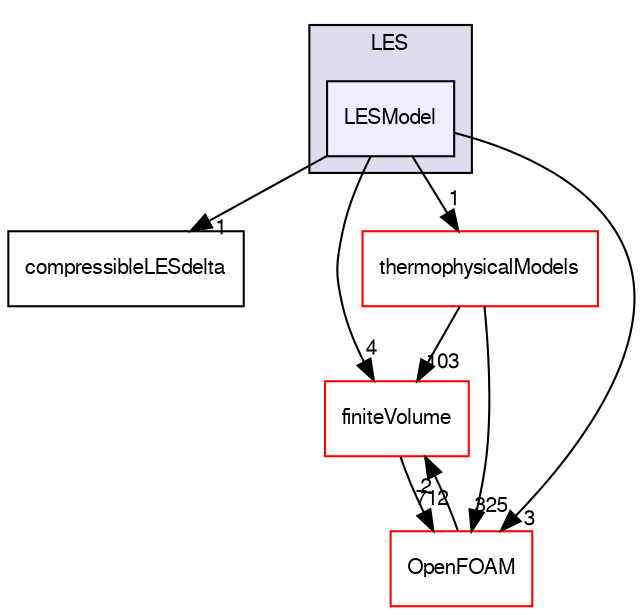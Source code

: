 digraph "src/turbulenceModels/compressible/LES/LESModel" {
  bgcolor=transparent;
  compound=true
  node [ fontsize="10", fontname="FreeSans"];
  edge [ labelfontsize="10", labelfontname="FreeSans"];
  subgraph clusterdir_943ca0c0198c4ddad648a9ecd502bcf4 {
    graph [ bgcolor="#ddddee", pencolor="black", label="LES" fontname="FreeSans", fontsize="10", URL="dir_943ca0c0198c4ddad648a9ecd502bcf4.html"]
  dir_22676bd2a9c139b735f901cea6663526 [shape=box, label="LESModel", style="filled", fillcolor="#eeeeff", pencolor="black", URL="dir_22676bd2a9c139b735f901cea6663526.html"];
  }
  dir_e352465f6ee3746bc188277817ce5e15 [shape=box label="compressibleLESdelta" URL="dir_e352465f6ee3746bc188277817ce5e15.html"];
  dir_9bd15774b555cf7259a6fa18f99fe99b [shape=box label="finiteVolume" color="red" URL="dir_9bd15774b555cf7259a6fa18f99fe99b.html"];
  dir_2778d089ec5c4f66810b11f753867003 [shape=box label="thermophysicalModels" color="red" URL="dir_2778d089ec5c4f66810b11f753867003.html"];
  dir_c5473ff19b20e6ec4dfe5c310b3778a8 [shape=box label="OpenFOAM" color="red" URL="dir_c5473ff19b20e6ec4dfe5c310b3778a8.html"];
  dir_9bd15774b555cf7259a6fa18f99fe99b->dir_c5473ff19b20e6ec4dfe5c310b3778a8 [headlabel="712", labeldistance=1.5 headhref="dir_000749_001732.html"];
  dir_2778d089ec5c4f66810b11f753867003->dir_9bd15774b555cf7259a6fa18f99fe99b [headlabel="103", labeldistance=1.5 headhref="dir_001070_000749.html"];
  dir_2778d089ec5c4f66810b11f753867003->dir_c5473ff19b20e6ec4dfe5c310b3778a8 [headlabel="325", labeldistance=1.5 headhref="dir_001070_001732.html"];
  dir_22676bd2a9c139b735f901cea6663526->dir_e352465f6ee3746bc188277817ce5e15 [headlabel="1", labeldistance=1.5 headhref="dir_002840_002829.html"];
  dir_22676bd2a9c139b735f901cea6663526->dir_9bd15774b555cf7259a6fa18f99fe99b [headlabel="4", labeldistance=1.5 headhref="dir_002840_000749.html"];
  dir_22676bd2a9c139b735f901cea6663526->dir_2778d089ec5c4f66810b11f753867003 [headlabel="1", labeldistance=1.5 headhref="dir_002840_001070.html"];
  dir_22676bd2a9c139b735f901cea6663526->dir_c5473ff19b20e6ec4dfe5c310b3778a8 [headlabel="3", labeldistance=1.5 headhref="dir_002840_001732.html"];
  dir_c5473ff19b20e6ec4dfe5c310b3778a8->dir_9bd15774b555cf7259a6fa18f99fe99b [headlabel="2", labeldistance=1.5 headhref="dir_001732_000749.html"];
}
